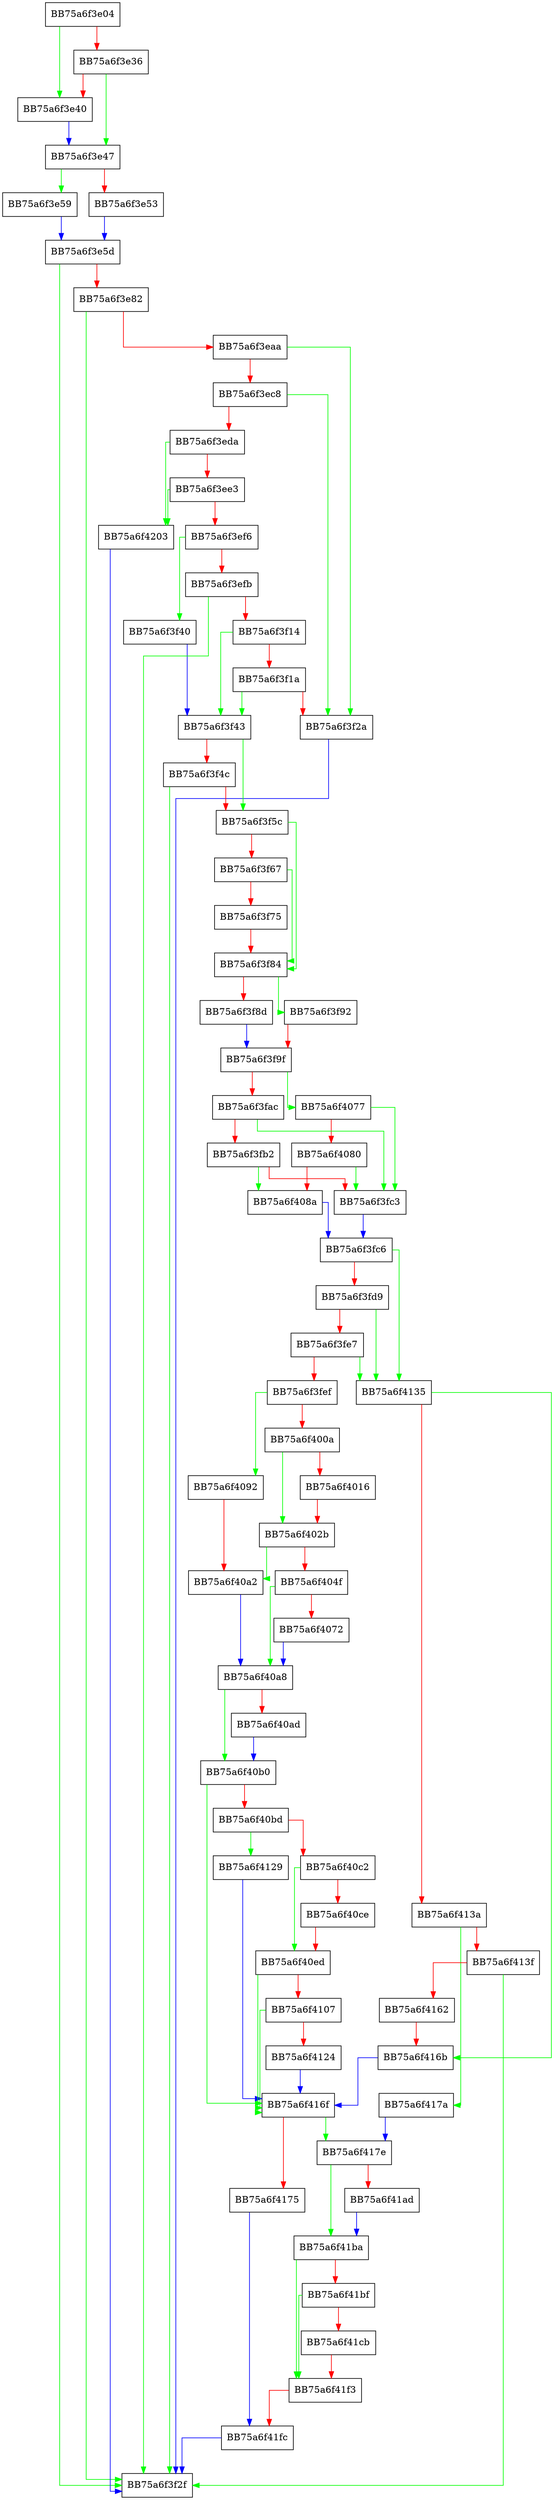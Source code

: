 digraph pager_playback_one_page {
  node [shape="box"];
  graph [splines=ortho];
  BB75a6f3e04 -> BB75a6f3e40 [color="green"];
  BB75a6f3e04 -> BB75a6f3e36 [color="red"];
  BB75a6f3e36 -> BB75a6f3e47 [color="green"];
  BB75a6f3e36 -> BB75a6f3e40 [color="red"];
  BB75a6f3e40 -> BB75a6f3e47 [color="blue"];
  BB75a6f3e47 -> BB75a6f3e59 [color="green"];
  BB75a6f3e47 -> BB75a6f3e53 [color="red"];
  BB75a6f3e53 -> BB75a6f3e5d [color="blue"];
  BB75a6f3e59 -> BB75a6f3e5d [color="blue"];
  BB75a6f3e5d -> BB75a6f3f2f [color="green"];
  BB75a6f3e5d -> BB75a6f3e82 [color="red"];
  BB75a6f3e82 -> BB75a6f3f2f [color="green"];
  BB75a6f3e82 -> BB75a6f3eaa [color="red"];
  BB75a6f3eaa -> BB75a6f3f2a [color="green"];
  BB75a6f3eaa -> BB75a6f3ec8 [color="red"];
  BB75a6f3ec8 -> BB75a6f3f2a [color="green"];
  BB75a6f3ec8 -> BB75a6f3eda [color="red"];
  BB75a6f3eda -> BB75a6f4203 [color="green"];
  BB75a6f3eda -> BB75a6f3ee3 [color="red"];
  BB75a6f3ee3 -> BB75a6f4203 [color="green"];
  BB75a6f3ee3 -> BB75a6f3ef6 [color="red"];
  BB75a6f3ef6 -> BB75a6f3f40 [color="green"];
  BB75a6f3ef6 -> BB75a6f3efb [color="red"];
  BB75a6f3efb -> BB75a6f3f2f [color="green"];
  BB75a6f3efb -> BB75a6f3f14 [color="red"];
  BB75a6f3f14 -> BB75a6f3f43 [color="green"];
  BB75a6f3f14 -> BB75a6f3f1a [color="red"];
  BB75a6f3f1a -> BB75a6f3f43 [color="green"];
  BB75a6f3f1a -> BB75a6f3f2a [color="red"];
  BB75a6f3f2a -> BB75a6f3f2f [color="blue"];
  BB75a6f3f40 -> BB75a6f3f43 [color="blue"];
  BB75a6f3f43 -> BB75a6f3f5c [color="green"];
  BB75a6f3f43 -> BB75a6f3f4c [color="red"];
  BB75a6f3f4c -> BB75a6f3f2f [color="green"];
  BB75a6f3f4c -> BB75a6f3f5c [color="red"];
  BB75a6f3f5c -> BB75a6f3f84 [color="green"];
  BB75a6f3f5c -> BB75a6f3f67 [color="red"];
  BB75a6f3f67 -> BB75a6f3f84 [color="green"];
  BB75a6f3f67 -> BB75a6f3f75 [color="red"];
  BB75a6f3f75 -> BB75a6f3f84 [color="red"];
  BB75a6f3f84 -> BB75a6f3f92 [color="green"];
  BB75a6f3f84 -> BB75a6f3f8d [color="red"];
  BB75a6f3f8d -> BB75a6f3f9f [color="blue"];
  BB75a6f3f92 -> BB75a6f3f9f [color="red"];
  BB75a6f3f9f -> BB75a6f4077 [color="green"];
  BB75a6f3f9f -> BB75a6f3fac [color="red"];
  BB75a6f3fac -> BB75a6f3fc3 [color="green"];
  BB75a6f3fac -> BB75a6f3fb2 [color="red"];
  BB75a6f3fb2 -> BB75a6f408a [color="green"];
  BB75a6f3fb2 -> BB75a6f3fc3 [color="red"];
  BB75a6f3fc3 -> BB75a6f3fc6 [color="blue"];
  BB75a6f3fc6 -> BB75a6f4135 [color="green"];
  BB75a6f3fc6 -> BB75a6f3fd9 [color="red"];
  BB75a6f3fd9 -> BB75a6f4135 [color="green"];
  BB75a6f3fd9 -> BB75a6f3fe7 [color="red"];
  BB75a6f3fe7 -> BB75a6f4135 [color="green"];
  BB75a6f3fe7 -> BB75a6f3fef [color="red"];
  BB75a6f3fef -> BB75a6f4092 [color="green"];
  BB75a6f3fef -> BB75a6f400a [color="red"];
  BB75a6f400a -> BB75a6f402b [color="green"];
  BB75a6f400a -> BB75a6f4016 [color="red"];
  BB75a6f4016 -> BB75a6f402b [color="red"];
  BB75a6f402b -> BB75a6f40a2 [color="green"];
  BB75a6f402b -> BB75a6f404f [color="red"];
  BB75a6f404f -> BB75a6f40a8 [color="green"];
  BB75a6f404f -> BB75a6f4072 [color="red"];
  BB75a6f4072 -> BB75a6f40a8 [color="blue"];
  BB75a6f4077 -> BB75a6f3fc3 [color="green"];
  BB75a6f4077 -> BB75a6f4080 [color="red"];
  BB75a6f4080 -> BB75a6f3fc3 [color="green"];
  BB75a6f4080 -> BB75a6f408a [color="red"];
  BB75a6f408a -> BB75a6f3fc6 [color="blue"];
  BB75a6f4092 -> BB75a6f40a2 [color="red"];
  BB75a6f40a2 -> BB75a6f40a8 [color="blue"];
  BB75a6f40a8 -> BB75a6f40b0 [color="green"];
  BB75a6f40a8 -> BB75a6f40ad [color="red"];
  BB75a6f40ad -> BB75a6f40b0 [color="blue"];
  BB75a6f40b0 -> BB75a6f416f [color="green"];
  BB75a6f40b0 -> BB75a6f40bd [color="red"];
  BB75a6f40bd -> BB75a6f4129 [color="green"];
  BB75a6f40bd -> BB75a6f40c2 [color="red"];
  BB75a6f40c2 -> BB75a6f40ed [color="green"];
  BB75a6f40c2 -> BB75a6f40ce [color="red"];
  BB75a6f40ce -> BB75a6f40ed [color="red"];
  BB75a6f40ed -> BB75a6f416f [color="green"];
  BB75a6f40ed -> BB75a6f4107 [color="red"];
  BB75a6f4107 -> BB75a6f416f [color="green"];
  BB75a6f4107 -> BB75a6f4124 [color="red"];
  BB75a6f4124 -> BB75a6f416f [color="blue"];
  BB75a6f4129 -> BB75a6f416f [color="blue"];
  BB75a6f4135 -> BB75a6f416b [color="green"];
  BB75a6f4135 -> BB75a6f413a [color="red"];
  BB75a6f413a -> BB75a6f417a [color="green"];
  BB75a6f413a -> BB75a6f413f [color="red"];
  BB75a6f413f -> BB75a6f3f2f [color="green"];
  BB75a6f413f -> BB75a6f4162 [color="red"];
  BB75a6f4162 -> BB75a6f416b [color="red"];
  BB75a6f416b -> BB75a6f416f [color="blue"];
  BB75a6f416f -> BB75a6f417e [color="green"];
  BB75a6f416f -> BB75a6f4175 [color="red"];
  BB75a6f4175 -> BB75a6f41fc [color="blue"];
  BB75a6f417a -> BB75a6f417e [color="blue"];
  BB75a6f417e -> BB75a6f41ba [color="green"];
  BB75a6f417e -> BB75a6f41ad [color="red"];
  BB75a6f41ad -> BB75a6f41ba [color="blue"];
  BB75a6f41ba -> BB75a6f41f3 [color="green"];
  BB75a6f41ba -> BB75a6f41bf [color="red"];
  BB75a6f41bf -> BB75a6f41f3 [color="green"];
  BB75a6f41bf -> BB75a6f41cb [color="red"];
  BB75a6f41cb -> BB75a6f41f3 [color="red"];
  BB75a6f41f3 -> BB75a6f41fc [color="red"];
  BB75a6f41fc -> BB75a6f3f2f [color="blue"];
  BB75a6f4203 -> BB75a6f3f2f [color="blue"];
}